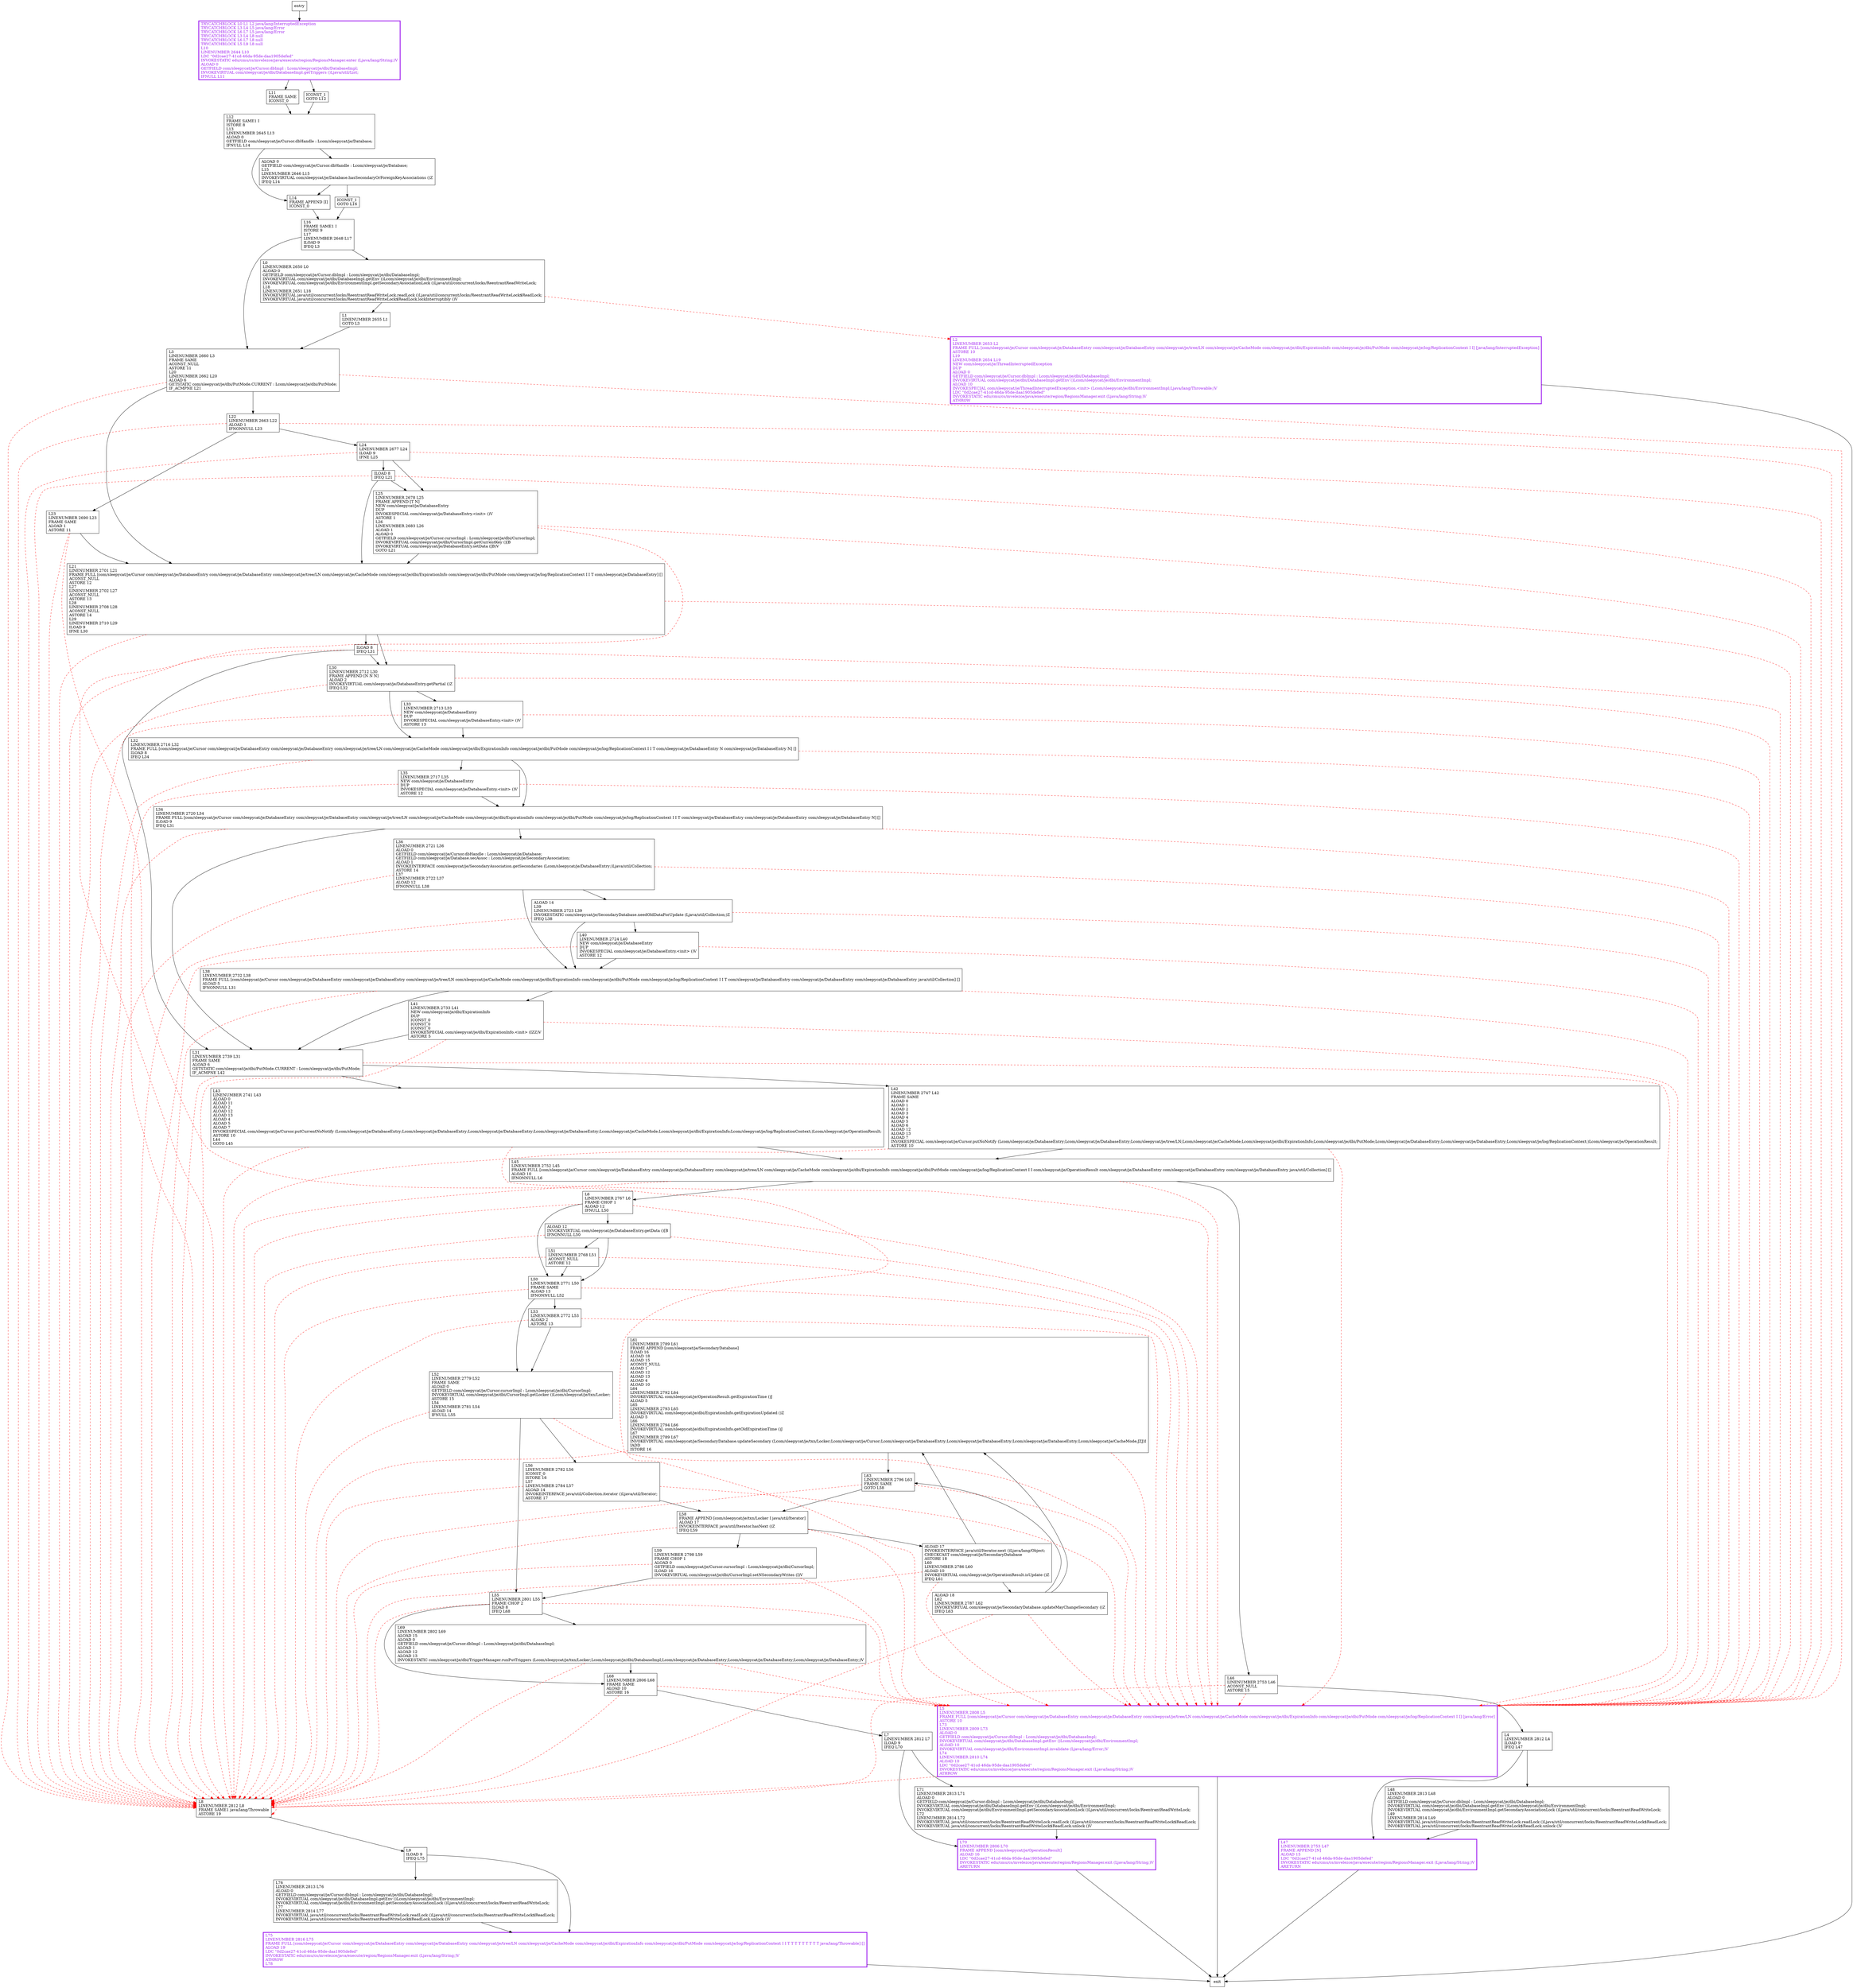 digraph putNotify {
node [shape=record];
450422280 [label="L9\lILOAD 9\lIFEQ L75\l"];
1083963546 [label="L61\lLINENUMBER 2789 L61\lFRAME APPEND [com/sleepycat/je/SecondaryDatabase]\lILOAD 16\lALOAD 18\lALOAD 15\lACONST_NULL\lALOAD 1\lALOAD 12\lALOAD 13\lALOAD 4\lALOAD 10\lL64\lLINENUMBER 2792 L64\lINVOKEVIRTUAL com/sleepycat/je/OperationResult.getExpirationTime ()J\lALOAD 5\lL65\lLINENUMBER 2793 L65\lINVOKEVIRTUAL com/sleepycat/je/dbi/ExpirationInfo.getExpirationUpdated ()Z\lALOAD 5\lL66\lLINENUMBER 2794 L66\lINVOKEVIRTUAL com/sleepycat/je/dbi/ExpirationInfo.getOldExpirationTime ()J\lL67\lLINENUMBER 2789 L67\lINVOKEVIRTUAL com/sleepycat/je/SecondaryDatabase.updateSecondary (Lcom/sleepycat/je/txn/Locker;Lcom/sleepycat/je/Cursor;Lcom/sleepycat/je/DatabaseEntry;Lcom/sleepycat/je/DatabaseEntry;Lcom/sleepycat/je/DatabaseEntry;Lcom/sleepycat/je/CacheMode;JZJ)I\lIADD\lISTORE 16\l"];
1329017674 [label="L63\lLINENUMBER 2796 L63\lFRAME SAME\lGOTO L58\l"];
2034708819 [label="L75\lLINENUMBER 2816 L75\lFRAME FULL [com/sleepycat/je/Cursor com/sleepycat/je/DatabaseEntry com/sleepycat/je/DatabaseEntry com/sleepycat/je/tree/LN com/sleepycat/je/CacheMode com/sleepycat/je/dbi/ExpirationInfo com/sleepycat/je/dbi/PutMode com/sleepycat/je/log/ReplicationContext I I T T T T T T T T T java/lang/Throwable] []\lALOAD 19\lLDC \"0d2cae27-41cd-46da-95de-daa1905defed\"\lINVOKESTATIC edu/cmu/cs/mvelezce/java/execute/region/RegionsManager.exit (Ljava/lang/String;)V\lATHROW\lL78\l"];
536697900 [label="L3\lLINENUMBER 2660 L3\lFRAME SAME\lACONST_NULL\lASTORE 11\lL20\lLINENUMBER 2662 L20\lALOAD 6\lGETSTATIC com/sleepycat/je/dbi/PutMode.CURRENT : Lcom/sleepycat/je/dbi/PutMode;\lIF_ACMPNE L21\l"];
1545259000 [label="ALOAD 12\lINVOKEVIRTUAL com/sleepycat/je/DatabaseEntry.getData ()[B\lIFNONNULL L50\l"];
736220856 [label="L47\lLINENUMBER 2753 L47\lFRAME APPEND [N]\lALOAD 15\lLDC \"0d2cae27-41cd-46da-95de-daa1905defed\"\lINVOKESTATIC edu/cmu/cs/mvelezce/java/execute/region/RegionsManager.exit (Ljava/lang/String;)V\lARETURN\l"];
58364591 [label="L30\lLINENUMBER 2712 L30\lFRAME APPEND [N N N]\lALOAD 2\lINVOKEVIRTUAL com/sleepycat/je/DatabaseEntry.getPartial ()Z\lIFEQ L32\l"];
1615887934 [label="L33\lLINENUMBER 2713 L33\lNEW com/sleepycat/je/DatabaseEntry\lDUP\lINVOKESPECIAL com/sleepycat/je/DatabaseEntry.\<init\> ()V\lASTORE 13\l"];
1836907881 [label="L22\lLINENUMBER 2663 L22\lALOAD 1\lIFNONNULL L23\l"];
955302279 [label="L45\lLINENUMBER 2752 L45\lFRAME FULL [com/sleepycat/je/Cursor com/sleepycat/je/DatabaseEntry com/sleepycat/je/DatabaseEntry com/sleepycat/je/tree/LN com/sleepycat/je/CacheMode com/sleepycat/je/dbi/ExpirationInfo com/sleepycat/je/dbi/PutMode com/sleepycat/je/log/ReplicationContext I I com/sleepycat/je/OperationResult com/sleepycat/je/DatabaseEntry com/sleepycat/je/DatabaseEntry com/sleepycat/je/DatabaseEntry java/util/Collection] []\lALOAD 10\lIFNONNULL L6\l"];
371059976 [label="L71\lLINENUMBER 2813 L71\lALOAD 0\lGETFIELD com/sleepycat/je/Cursor.dbImpl : Lcom/sleepycat/je/dbi/DatabaseImpl;\lINVOKEVIRTUAL com/sleepycat/je/dbi/DatabaseImpl.getEnv ()Lcom/sleepycat/je/dbi/EnvironmentImpl;\lINVOKEVIRTUAL com/sleepycat/je/dbi/EnvironmentImpl.getSecondaryAssociationLock ()Ljava/util/concurrent/locks/ReentrantReadWriteLock;\lL72\lLINENUMBER 2814 L72\lINVOKEVIRTUAL java/util/concurrent/locks/ReentrantReadWriteLock.readLock ()Ljava/util/concurrent/locks/ReentrantReadWriteLock$ReadLock;\lINVOKEVIRTUAL java/util/concurrent/locks/ReentrantReadWriteLock$ReadLock.unlock ()V\l"];
1873275044 [label="L8\lLINENUMBER 2812 L8\lFRAME SAME1 java/lang/Throwable\lASTORE 19\l"];
954656947 [label="L59\lLINENUMBER 2798 L59\lFRAME CHOP 1\lALOAD 0\lGETFIELD com/sleepycat/je/Cursor.cursorImpl : Lcom/sleepycat/je/dbi/CursorImpl;\lILOAD 16\lINVOKEVIRTUAL com/sleepycat/je/dbi/CursorImpl.setNSecondaryWrites (I)V\l"];
1002664244 [label="L14\lFRAME APPEND [I]\lICONST_0\l"];
1533974213 [label="L38\lLINENUMBER 2732 L38\lFRAME FULL [com/sleepycat/je/Cursor com/sleepycat/je/DatabaseEntry com/sleepycat/je/DatabaseEntry com/sleepycat/je/tree/LN com/sleepycat/je/CacheMode com/sleepycat/je/dbi/ExpirationInfo com/sleepycat/je/dbi/PutMode com/sleepycat/je/log/ReplicationContext I I T com/sleepycat/je/DatabaseEntry com/sleepycat/je/DatabaseEntry com/sleepycat/je/DatabaseEntry java/util/Collection] []\lALOAD 5\lIFNONNULL L31\l"];
1640185323 [label="L2\lLINENUMBER 2653 L2\lFRAME FULL [com/sleepycat/je/Cursor com/sleepycat/je/DatabaseEntry com/sleepycat/je/DatabaseEntry com/sleepycat/je/tree/LN com/sleepycat/je/CacheMode com/sleepycat/je/dbi/ExpirationInfo com/sleepycat/je/dbi/PutMode com/sleepycat/je/log/ReplicationContext I I] [java/lang/InterruptedException]\lASTORE 10\lL19\lLINENUMBER 2654 L19\lNEW com/sleepycat/je/ThreadInterruptedException\lDUP\lALOAD 0\lGETFIELD com/sleepycat/je/Cursor.dbImpl : Lcom/sleepycat/je/dbi/DatabaseImpl;\lINVOKEVIRTUAL com/sleepycat/je/dbi/DatabaseImpl.getEnv ()Lcom/sleepycat/je/dbi/EnvironmentImpl;\lALOAD 10\lINVOKESPECIAL com/sleepycat/je/ThreadInterruptedException.\<init\> (Lcom/sleepycat/je/dbi/EnvironmentImpl;Ljava/lang/Throwable;)V\lLDC \"0d2cae27-41cd-46da-95de-daa1905defed\"\lINVOKESTATIC edu/cmu/cs/mvelezce/java/execute/region/RegionsManager.exit (Ljava/lang/String;)V\lATHROW\l"];
1921685838 [label="ALOAD 14\lL39\lLINENUMBER 2723 L39\lINVOKESTATIC com/sleepycat/je/SecondaryDatabase.needOldDataForUpdate (Ljava/util/Collection;)Z\lIFEQ L38\l"];
1606635209 [label="L50\lLINENUMBER 2771 L50\lFRAME SAME\lALOAD 13\lIFNONNULL L52\l"];
1480364875 [label="ALOAD 18\lL62\lLINENUMBER 2787 L62\lINVOKEVIRTUAL com/sleepycat/je/SecondaryDatabase.updateMayChangeSecondary ()Z\lIFEQ L63\l"];
353725425 [label="L32\lLINENUMBER 2716 L32\lFRAME FULL [com/sleepycat/je/Cursor com/sleepycat/je/DatabaseEntry com/sleepycat/je/DatabaseEntry com/sleepycat/je/tree/LN com/sleepycat/je/CacheMode com/sleepycat/je/dbi/ExpirationInfo com/sleepycat/je/dbi/PutMode com/sleepycat/je/log/ReplicationContext I I T com/sleepycat/je/DatabaseEntry N com/sleepycat/je/DatabaseEntry N] []\lILOAD 8\lIFEQ L34\l"];
2027584065 [label="L56\lLINENUMBER 2782 L56\lICONST_0\lISTORE 16\lL57\lLINENUMBER 2784 L57\lALOAD 14\lINVOKEINTERFACE java/util/Collection.iterator ()Ljava/util/Iterator;\lASTORE 17\l"];
646242874 [label="L11\lFRAME SAME\lICONST_0\l"];
1464726040 [label="L52\lLINENUMBER 2779 L52\lFRAME SAME\lALOAD 0\lGETFIELD com/sleepycat/je/Cursor.cursorImpl : Lcom/sleepycat/je/dbi/CursorImpl;\lINVOKEVIRTUAL com/sleepycat/je/dbi/CursorImpl.getLocker ()Lcom/sleepycat/je/txn/Locker;\lASTORE 15\lL54\lLINENUMBER 2781 L54\lALOAD 14\lIFNULL L55\l"];
196001234 [label="TRYCATCHBLOCK L0 L1 L2 java/lang/InterruptedException\lTRYCATCHBLOCK L3 L4 L5 java/lang/Error\lTRYCATCHBLOCK L6 L7 L5 java/lang/Error\lTRYCATCHBLOCK L3 L4 L8 null\lTRYCATCHBLOCK L6 L7 L8 null\lTRYCATCHBLOCK L5 L9 L8 null\lL10\lLINENUMBER 2644 L10\lLDC \"0d2cae27-41cd-46da-95de-daa1905defed\"\lINVOKESTATIC edu/cmu/cs/mvelezce/java/execute/region/RegionsManager.enter (Ljava/lang/String;)V\lALOAD 0\lGETFIELD com/sleepycat/je/Cursor.dbImpl : Lcom/sleepycat/je/dbi/DatabaseImpl;\lINVOKEVIRTUAL com/sleepycat/je/dbi/DatabaseImpl.getTriggers ()Ljava/util/List;\lIFNULL L11\l"];
156550911 [label="L6\lLINENUMBER 2767 L6\lFRAME CHOP 1\lALOAD 12\lIFNULL L50\l"];
75686255 [label="L4\lLINENUMBER 2812 L4\lILOAD 9\lIFEQ L47\l"];
2051405940 [label="L16\lFRAME SAME1 I\lISTORE 9\lL17\lLINENUMBER 2648 L17\lILOAD 9\lIFEQ L3\l"];
1931470619 [label="ALOAD 17\lINVOKEINTERFACE java/util/Iterator.next ()Ljava/lang/Object;\lCHECKCAST com/sleepycat/je/SecondaryDatabase\lASTORE 18\lL60\lLINENUMBER 2786 L60\lALOAD 10\lINVOKEVIRTUAL com/sleepycat/je/OperationResult.isUpdate ()Z\lIFEQ L61\l"];
335646351 [label="L40\lLINENUMBER 2724 L40\lNEW com/sleepycat/je/DatabaseEntry\lDUP\lINVOKESPECIAL com/sleepycat/je/DatabaseEntry.\<init\> ()V\lASTORE 12\l"];
2139510651 [label="L68\lLINENUMBER 2806 L68\lFRAME SAME\lALOAD 10\lASTORE 16\l"];
654987177 [label="L1\lLINENUMBER 2655 L1\lGOTO L3\l"];
987222340 [label="ICONST_1\lGOTO L16\l"];
267002235 [label="L43\lLINENUMBER 2741 L43\lALOAD 0\lALOAD 11\lALOAD 2\lALOAD 12\lALOAD 13\lALOAD 4\lALOAD 5\lALOAD 7\lINVOKESPECIAL com/sleepycat/je/Cursor.putCurrentNoNotify (Lcom/sleepycat/je/DatabaseEntry;Lcom/sleepycat/je/DatabaseEntry;Lcom/sleepycat/je/DatabaseEntry;Lcom/sleepycat/je/DatabaseEntry;Lcom/sleepycat/je/CacheMode;Lcom/sleepycat/je/dbi/ExpirationInfo;Lcom/sleepycat/je/log/ReplicationContext;)Lcom/sleepycat/je/OperationResult;\lASTORE 10\lL44\lGOTO L45\l"];
1983306886 [label="L12\lFRAME SAME1 I\lISTORE 8\lL13\lLINENUMBER 2645 L13\lALOAD 0\lGETFIELD com/sleepycat/je/Cursor.dbHandle : Lcom/sleepycat/je/Database;\lIFNULL L14\l"];
697077229 [label="L41\lLINENUMBER 2733 L41\lNEW com/sleepycat/je/dbi/ExpirationInfo\lDUP\lICONST_0\lICONST_0\lICONST_0\lINVOKESPECIAL com/sleepycat/je/dbi/ExpirationInfo.\<init\> (IZZ)V\lASTORE 5\l"];
721652974 [label="ALOAD 0\lGETFIELD com/sleepycat/je/Cursor.dbHandle : Lcom/sleepycat/je/Database;\lL15\lLINENUMBER 2646 L15\lINVOKEVIRTUAL com/sleepycat/je/Database.hasSecondaryOrForeignKeyAssociations ()Z\lIFEQ L14\l"];
538789629 [label="L42\lLINENUMBER 2747 L42\lFRAME SAME\lALOAD 0\lALOAD 1\lALOAD 2\lALOAD 3\lALOAD 4\lALOAD 5\lALOAD 6\lALOAD 12\lALOAD 13\lALOAD 7\lINVOKESPECIAL com/sleepycat/je/Cursor.putNoNotify (Lcom/sleepycat/je/DatabaseEntry;Lcom/sleepycat/je/DatabaseEntry;Lcom/sleepycat/je/tree/LN;Lcom/sleepycat/je/CacheMode;Lcom/sleepycat/je/dbi/ExpirationInfo;Lcom/sleepycat/je/dbi/PutMode;Lcom/sleepycat/je/DatabaseEntry;Lcom/sleepycat/je/DatabaseEntry;Lcom/sleepycat/je/log/ReplicationContext;)Lcom/sleepycat/je/OperationResult;\lASTORE 10\l"];
8591241 [label="L58\lFRAME APPEND [com/sleepycat/je/txn/Locker I java/util/Iterator]\lALOAD 17\lINVOKEINTERFACE java/util/Iterator.hasNext ()Z\lIFEQ L59\l"];
884442417 [label="L76\lLINENUMBER 2813 L76\lALOAD 0\lGETFIELD com/sleepycat/je/Cursor.dbImpl : Lcom/sleepycat/je/dbi/DatabaseImpl;\lINVOKEVIRTUAL com/sleepycat/je/dbi/DatabaseImpl.getEnv ()Lcom/sleepycat/je/dbi/EnvironmentImpl;\lINVOKEVIRTUAL com/sleepycat/je/dbi/EnvironmentImpl.getSecondaryAssociationLock ()Ljava/util/concurrent/locks/ReentrantReadWriteLock;\lL77\lLINENUMBER 2814 L77\lINVOKEVIRTUAL java/util/concurrent/locks/ReentrantReadWriteLock.readLock ()Ljava/util/concurrent/locks/ReentrantReadWriteLock$ReadLock;\lINVOKEVIRTUAL java/util/concurrent/locks/ReentrantReadWriteLock$ReadLock.unlock ()V\l"];
201316860 [label="ILOAD 8\lIFEQ L31\l"];
2045480661 [label="L51\lLINENUMBER 2768 L51\lACONST_NULL\lASTORE 12\l"];
1627473815 [label="L48\lLINENUMBER 2813 L48\lALOAD 0\lGETFIELD com/sleepycat/je/Cursor.dbImpl : Lcom/sleepycat/je/dbi/DatabaseImpl;\lINVOKEVIRTUAL com/sleepycat/je/dbi/DatabaseImpl.getEnv ()Lcom/sleepycat/je/dbi/EnvironmentImpl;\lINVOKEVIRTUAL com/sleepycat/je/dbi/EnvironmentImpl.getSecondaryAssociationLock ()Ljava/util/concurrent/locks/ReentrantReadWriteLock;\lL49\lLINENUMBER 2814 L49\lINVOKEVIRTUAL java/util/concurrent/locks/ReentrantReadWriteLock.readLock ()Ljava/util/concurrent/locks/ReentrantReadWriteLock$ReadLock;\lINVOKEVIRTUAL java/util/concurrent/locks/ReentrantReadWriteLock$ReadLock.unlock ()V\l"];
1110277142 [label="L34\lLINENUMBER 2720 L34\lFRAME FULL [com/sleepycat/je/Cursor com/sleepycat/je/DatabaseEntry com/sleepycat/je/DatabaseEntry com/sleepycat/je/tree/LN com/sleepycat/je/CacheMode com/sleepycat/je/dbi/ExpirationInfo com/sleepycat/je/dbi/PutMode com/sleepycat/je/log/ReplicationContext I I T com/sleepycat/je/DatabaseEntry com/sleepycat/je/DatabaseEntry com/sleepycat/je/DatabaseEntry N] []\lILOAD 9\lIFEQ L31\l"];
792466324 [label="L35\lLINENUMBER 2717 L35\lNEW com/sleepycat/je/DatabaseEntry\lDUP\lINVOKESPECIAL com/sleepycat/je/DatabaseEntry.\<init\> ()V\lASTORE 12\l"];
11758310 [label="L0\lLINENUMBER 2650 L0\lALOAD 0\lGETFIELD com/sleepycat/je/Cursor.dbImpl : Lcom/sleepycat/je/dbi/DatabaseImpl;\lINVOKEVIRTUAL com/sleepycat/je/dbi/DatabaseImpl.getEnv ()Lcom/sleepycat/je/dbi/EnvironmentImpl;\lINVOKEVIRTUAL com/sleepycat/je/dbi/EnvironmentImpl.getSecondaryAssociationLock ()Ljava/util/concurrent/locks/ReentrantReadWriteLock;\lL18\lLINENUMBER 2651 L18\lINVOKEVIRTUAL java/util/concurrent/locks/ReentrantReadWriteLock.readLock ()Ljava/util/concurrent/locks/ReentrantReadWriteLock$ReadLock;\lINVOKEVIRTUAL java/util/concurrent/locks/ReentrantReadWriteLock$ReadLock.lockInterruptibly ()V\l"];
1764052083 [label="L24\lLINENUMBER 2677 L24\lILOAD 9\lIFNE L25\l"];
1014402939 [label="L23\lLINENUMBER 2690 L23\lFRAME SAME\lALOAD 1\lASTORE 11\l"];
1215971924 [label="L25\lLINENUMBER 2678 L25\lFRAME APPEND [T N]\lNEW com/sleepycat/je/DatabaseEntry\lDUP\lINVOKESPECIAL com/sleepycat/je/DatabaseEntry.\<init\> ()V\lASTORE 1\lL26\lLINENUMBER 2683 L26\lALOAD 1\lALOAD 0\lGETFIELD com/sleepycat/je/Cursor.cursorImpl : Lcom/sleepycat/je/dbi/CursorImpl;\lINVOKEVIRTUAL com/sleepycat/je/dbi/CursorImpl.getCurrentKey ()[B\lINVOKEVIRTUAL com/sleepycat/je/DatabaseEntry.setData ([B)V\lGOTO L21\l"];
314397568 [label="L53\lLINENUMBER 2772 L53\lALOAD 2\lASTORE 13\l"];
890550418 [label="ICONST_1\lGOTO L12\l"];
1291729347 [label="L36\lLINENUMBER 2721 L36\lALOAD 0\lGETFIELD com/sleepycat/je/Cursor.dbHandle : Lcom/sleepycat/je/Database;\lGETFIELD com/sleepycat/je/Database.secAssoc : Lcom/sleepycat/je/SecondaryAssociation;\lALOAD 1\lINVOKEINTERFACE com/sleepycat/je/SecondaryAssociation.getSecondaries (Lcom/sleepycat/je/DatabaseEntry;)Ljava/util/Collection;\lASTORE 14\lL37\lLINENUMBER 2722 L37\lALOAD 12\lIFNONNULL L38\l"];
1969148049 [label="L46\lLINENUMBER 2753 L46\lACONST_NULL\lASTORE 15\l"];
1575143950 [label="L55\lLINENUMBER 2801 L55\lFRAME CHOP 2\lILOAD 8\lIFEQ L68\l"];
1293319982 [label="L21\lLINENUMBER 2701 L21\lFRAME FULL [com/sleepycat/je/Cursor com/sleepycat/je/DatabaseEntry com/sleepycat/je/DatabaseEntry com/sleepycat/je/tree/LN com/sleepycat/je/CacheMode com/sleepycat/je/dbi/ExpirationInfo com/sleepycat/je/dbi/PutMode com/sleepycat/je/log/ReplicationContext I I T com/sleepycat/je/DatabaseEntry] []\lACONST_NULL\lASTORE 12\lL27\lLINENUMBER 2702 L27\lACONST_NULL\lASTORE 13\lL28\lLINENUMBER 2708 L28\lACONST_NULL\lASTORE 14\lL29\lLINENUMBER 2710 L29\lILOAD 9\lIFNE L30\l"];
1122461908 [label="ILOAD 8\lIFEQ L21\l"];
2057501660 [label="L31\lLINENUMBER 2739 L31\lFRAME SAME\lALOAD 6\lGETSTATIC com/sleepycat/je/dbi/PutMode.CURRENT : Lcom/sleepycat/je/dbi/PutMode;\lIF_ACMPNE L42\l"];
1895858513 [label="L5\lLINENUMBER 2808 L5\lFRAME FULL [com/sleepycat/je/Cursor com/sleepycat/je/DatabaseEntry com/sleepycat/je/DatabaseEntry com/sleepycat/je/tree/LN com/sleepycat/je/CacheMode com/sleepycat/je/dbi/ExpirationInfo com/sleepycat/je/dbi/PutMode com/sleepycat/je/log/ReplicationContext I I] [java/lang/Error]\lASTORE 10\lL73\lLINENUMBER 2809 L73\lALOAD 0\lGETFIELD com/sleepycat/je/Cursor.dbImpl : Lcom/sleepycat/je/dbi/DatabaseImpl;\lINVOKEVIRTUAL com/sleepycat/je/dbi/DatabaseImpl.getEnv ()Lcom/sleepycat/je/dbi/EnvironmentImpl;\lALOAD 10\lINVOKEVIRTUAL com/sleepycat/je/dbi/EnvironmentImpl.invalidate (Ljava/lang/Error;)V\lL74\lLINENUMBER 2810 L74\lALOAD 10\lLDC \"0d2cae27-41cd-46da-95de-daa1905defed\"\lINVOKESTATIC edu/cmu/cs/mvelezce/java/execute/region/RegionsManager.exit (Ljava/lang/String;)V\lATHROW\l"];
1134310024 [label="L69\lLINENUMBER 2802 L69\lALOAD 15\lALOAD 0\lGETFIELD com/sleepycat/je/Cursor.dbImpl : Lcom/sleepycat/je/dbi/DatabaseImpl;\lALOAD 1\lALOAD 12\lALOAD 13\lINVOKESTATIC com/sleepycat/je/dbi/TriggerManager.runPutTriggers (Lcom/sleepycat/je/txn/Locker;Lcom/sleepycat/je/dbi/DatabaseImpl;Lcom/sleepycat/je/DatabaseEntry;Lcom/sleepycat/je/DatabaseEntry;Lcom/sleepycat/je/DatabaseEntry;)V\l"];
1623605049 [label="L70\lLINENUMBER 2806 L70\lFRAME APPEND [com/sleepycat/je/OperationResult]\lALOAD 16\lLDC \"0d2cae27-41cd-46da-95de-daa1905defed\"\lINVOKESTATIC edu/cmu/cs/mvelezce/java/execute/region/RegionsManager.exit (Ljava/lang/String;)V\lARETURN\l"];
2092820421 [label="L7\lLINENUMBER 2812 L7\lILOAD 9\lIFEQ L70\l"];
entry;
exit;
450422280 -> 884442417
450422280 -> 2034708819
1083963546 -> 1873275044 [style=dashed, color=red]
1083963546 -> 1329017674
1083963546 -> 1895858513 [style=dashed, color=red]
1329017674 -> 8591241
1329017674 -> 1873275044 [style=dashed, color=red]
1329017674 -> 1895858513 [style=dashed, color=red]
2034708819 -> exit
536697900 -> 1293319982
536697900 -> 1873275044 [style=dashed, color=red]
536697900 -> 1895858513 [style=dashed, color=red]
536697900 -> 1836907881
1545259000 -> 1873275044 [style=dashed, color=red]
1545259000 -> 1895858513 [style=dashed, color=red]
1545259000 -> 2045480661
1545259000 -> 1606635209
736220856 -> exit
58364591 -> 1873275044 [style=dashed, color=red]
58364591 -> 1895858513 [style=dashed, color=red]
58364591 -> 1615887934
58364591 -> 353725425
1615887934 -> 1873275044 [style=dashed, color=red]
1615887934 -> 1895858513 [style=dashed, color=red]
1615887934 -> 353725425
1836907881 -> 1764052083
1836907881 -> 1014402939
1836907881 -> 1873275044 [style=dashed, color=red]
1836907881 -> 1895858513 [style=dashed, color=red]
955302279 -> 156550911
955302279 -> 1873275044 [style=dashed, color=red]
955302279 -> 1895858513 [style=dashed, color=red]
955302279 -> 1969148049
371059976 -> 1623605049
1873275044 -> 450422280
1873275044 -> 1873275044 [style=dashed, color=red]
954656947 -> 1575143950
954656947 -> 1873275044 [style=dashed, color=red]
954656947 -> 1895858513 [style=dashed, color=red]
1002664244 -> 2051405940
1533974213 -> 2057501660
1533974213 -> 1873275044 [style=dashed, color=red]
1533974213 -> 1895858513 [style=dashed, color=red]
1533974213 -> 697077229
1640185323 -> exit
1921685838 -> 1873275044 [style=dashed, color=red]
1921685838 -> 1533974213
1921685838 -> 1895858513 [style=dashed, color=red]
1921685838 -> 335646351
1606635209 -> 1873275044 [style=dashed, color=red]
1606635209 -> 1895858513 [style=dashed, color=red]
1606635209 -> 314397568
1606635209 -> 1464726040
1480364875 -> 1083963546
1480364875 -> 1873275044 [style=dashed, color=red]
1480364875 -> 1329017674
1480364875 -> 1895858513 [style=dashed, color=red]
353725425 -> 1110277142
353725425 -> 1873275044 [style=dashed, color=red]
353725425 -> 1895858513 [style=dashed, color=red]
353725425 -> 792466324
2027584065 -> 8591241
2027584065 -> 1873275044 [style=dashed, color=red]
2027584065 -> 1895858513 [style=dashed, color=red]
646242874 -> 1983306886
1464726040 -> 1575143950
1464726040 -> 1873275044 [style=dashed, color=red]
1464726040 -> 1895858513 [style=dashed, color=red]
1464726040 -> 2027584065
196001234 -> 890550418
196001234 -> 646242874
156550911 -> 1873275044 [style=dashed, color=red]
156550911 -> 1545259000
156550911 -> 1895858513 [style=dashed, color=red]
156550911 -> 1606635209
75686255 -> 736220856
75686255 -> 1627473815
2051405940 -> 11758310
2051405940 -> 536697900
1931470619 -> 1083963546
1931470619 -> 1873275044 [style=dashed, color=red]
1931470619 -> 1895858513 [style=dashed, color=red]
1931470619 -> 1480364875
335646351 -> 1873275044 [style=dashed, color=red]
335646351 -> 1533974213
335646351 -> 1895858513 [style=dashed, color=red]
2139510651 -> 1873275044 [style=dashed, color=red]
2139510651 -> 1895858513 [style=dashed, color=red]
2139510651 -> 2092820421
654987177 -> 536697900
987222340 -> 2051405940
267002235 -> 955302279
267002235 -> 1873275044 [style=dashed, color=red]
267002235 -> 1895858513 [style=dashed, color=red]
1983306886 -> 721652974
1983306886 -> 1002664244
697077229 -> 2057501660
697077229 -> 1873275044 [style=dashed, color=red]
697077229 -> 1895858513 [style=dashed, color=red]
entry -> 196001234
721652974 -> 1002664244
721652974 -> 987222340
538789629 -> 955302279
538789629 -> 1873275044 [style=dashed, color=red]
538789629 -> 1895858513 [style=dashed, color=red]
8591241 -> 954656947
8591241 -> 1873275044 [style=dashed, color=red]
8591241 -> 1931470619
8591241 -> 1895858513 [style=dashed, color=red]
884442417 -> 2034708819
201316860 -> 2057501660
201316860 -> 1873275044 [style=dashed, color=red]
201316860 -> 1895858513 [style=dashed, color=red]
201316860 -> 58364591
2045480661 -> 1873275044 [style=dashed, color=red]
2045480661 -> 1895858513 [style=dashed, color=red]
2045480661 -> 1606635209
1627473815 -> 736220856
1110277142 -> 2057501660
1110277142 -> 1873275044 [style=dashed, color=red]
1110277142 -> 1291729347
1110277142 -> 1895858513 [style=dashed, color=red]
792466324 -> 1110277142
792466324 -> 1873275044 [style=dashed, color=red]
792466324 -> 1895858513 [style=dashed, color=red]
11758310 -> 1640185323 [style=dashed, color=red]
11758310 -> 654987177
1764052083 -> 1122461908
1764052083 -> 1873275044 [style=dashed, color=red]
1764052083 -> 1895858513 [style=dashed, color=red]
1764052083 -> 1215971924
1014402939 -> 1293319982
1014402939 -> 1873275044 [style=dashed, color=red]
1014402939 -> 1895858513 [style=dashed, color=red]
1215971924 -> 1293319982
1215971924 -> 1873275044 [style=dashed, color=red]
1215971924 -> 1895858513 [style=dashed, color=red]
314397568 -> 1873275044 [style=dashed, color=red]
314397568 -> 1895858513 [style=dashed, color=red]
314397568 -> 1464726040
890550418 -> 1983306886
1291729347 -> 1873275044 [style=dashed, color=red]
1291729347 -> 1533974213
1291729347 -> 1895858513 [style=dashed, color=red]
1291729347 -> 1921685838
1969148049 -> 75686255
1969148049 -> 1873275044 [style=dashed, color=red]
1969148049 -> 1895858513 [style=dashed, color=red]
1575143950 -> 1873275044 [style=dashed, color=red]
1575143950 -> 1895858513 [style=dashed, color=red]
1575143950 -> 1134310024
1575143950 -> 2139510651
1293319982 -> 1873275044 [style=dashed, color=red]
1293319982 -> 201316860
1293319982 -> 1895858513 [style=dashed, color=red]
1293319982 -> 58364591
1122461908 -> 1293319982
1122461908 -> 1873275044 [style=dashed, color=red]
1122461908 -> 1895858513 [style=dashed, color=red]
1122461908 -> 1215971924
2057501660 -> 538789629
2057501660 -> 1873275044 [style=dashed, color=red]
2057501660 -> 1895858513 [style=dashed, color=red]
2057501660 -> 267002235
1895858513 -> exit
1895858513 -> 1873275044 [style=dashed, color=red]
1134310024 -> 1873275044 [style=dashed, color=red]
1134310024 -> 1895858513 [style=dashed, color=red]
1134310024 -> 2139510651
1623605049 -> exit
2092820421 -> 371059976
2092820421 -> 1623605049
196001234[fontcolor="purple", penwidth=3, color="purple"];
2034708819[fontcolor="purple", penwidth=3, color="purple"];
1640185323[fontcolor="purple", penwidth=3, color="purple"];
1895858513[fontcolor="purple", penwidth=3, color="purple"];
1623605049[fontcolor="purple", penwidth=3, color="purple"];
736220856[fontcolor="purple", penwidth=3, color="purple"];
}
